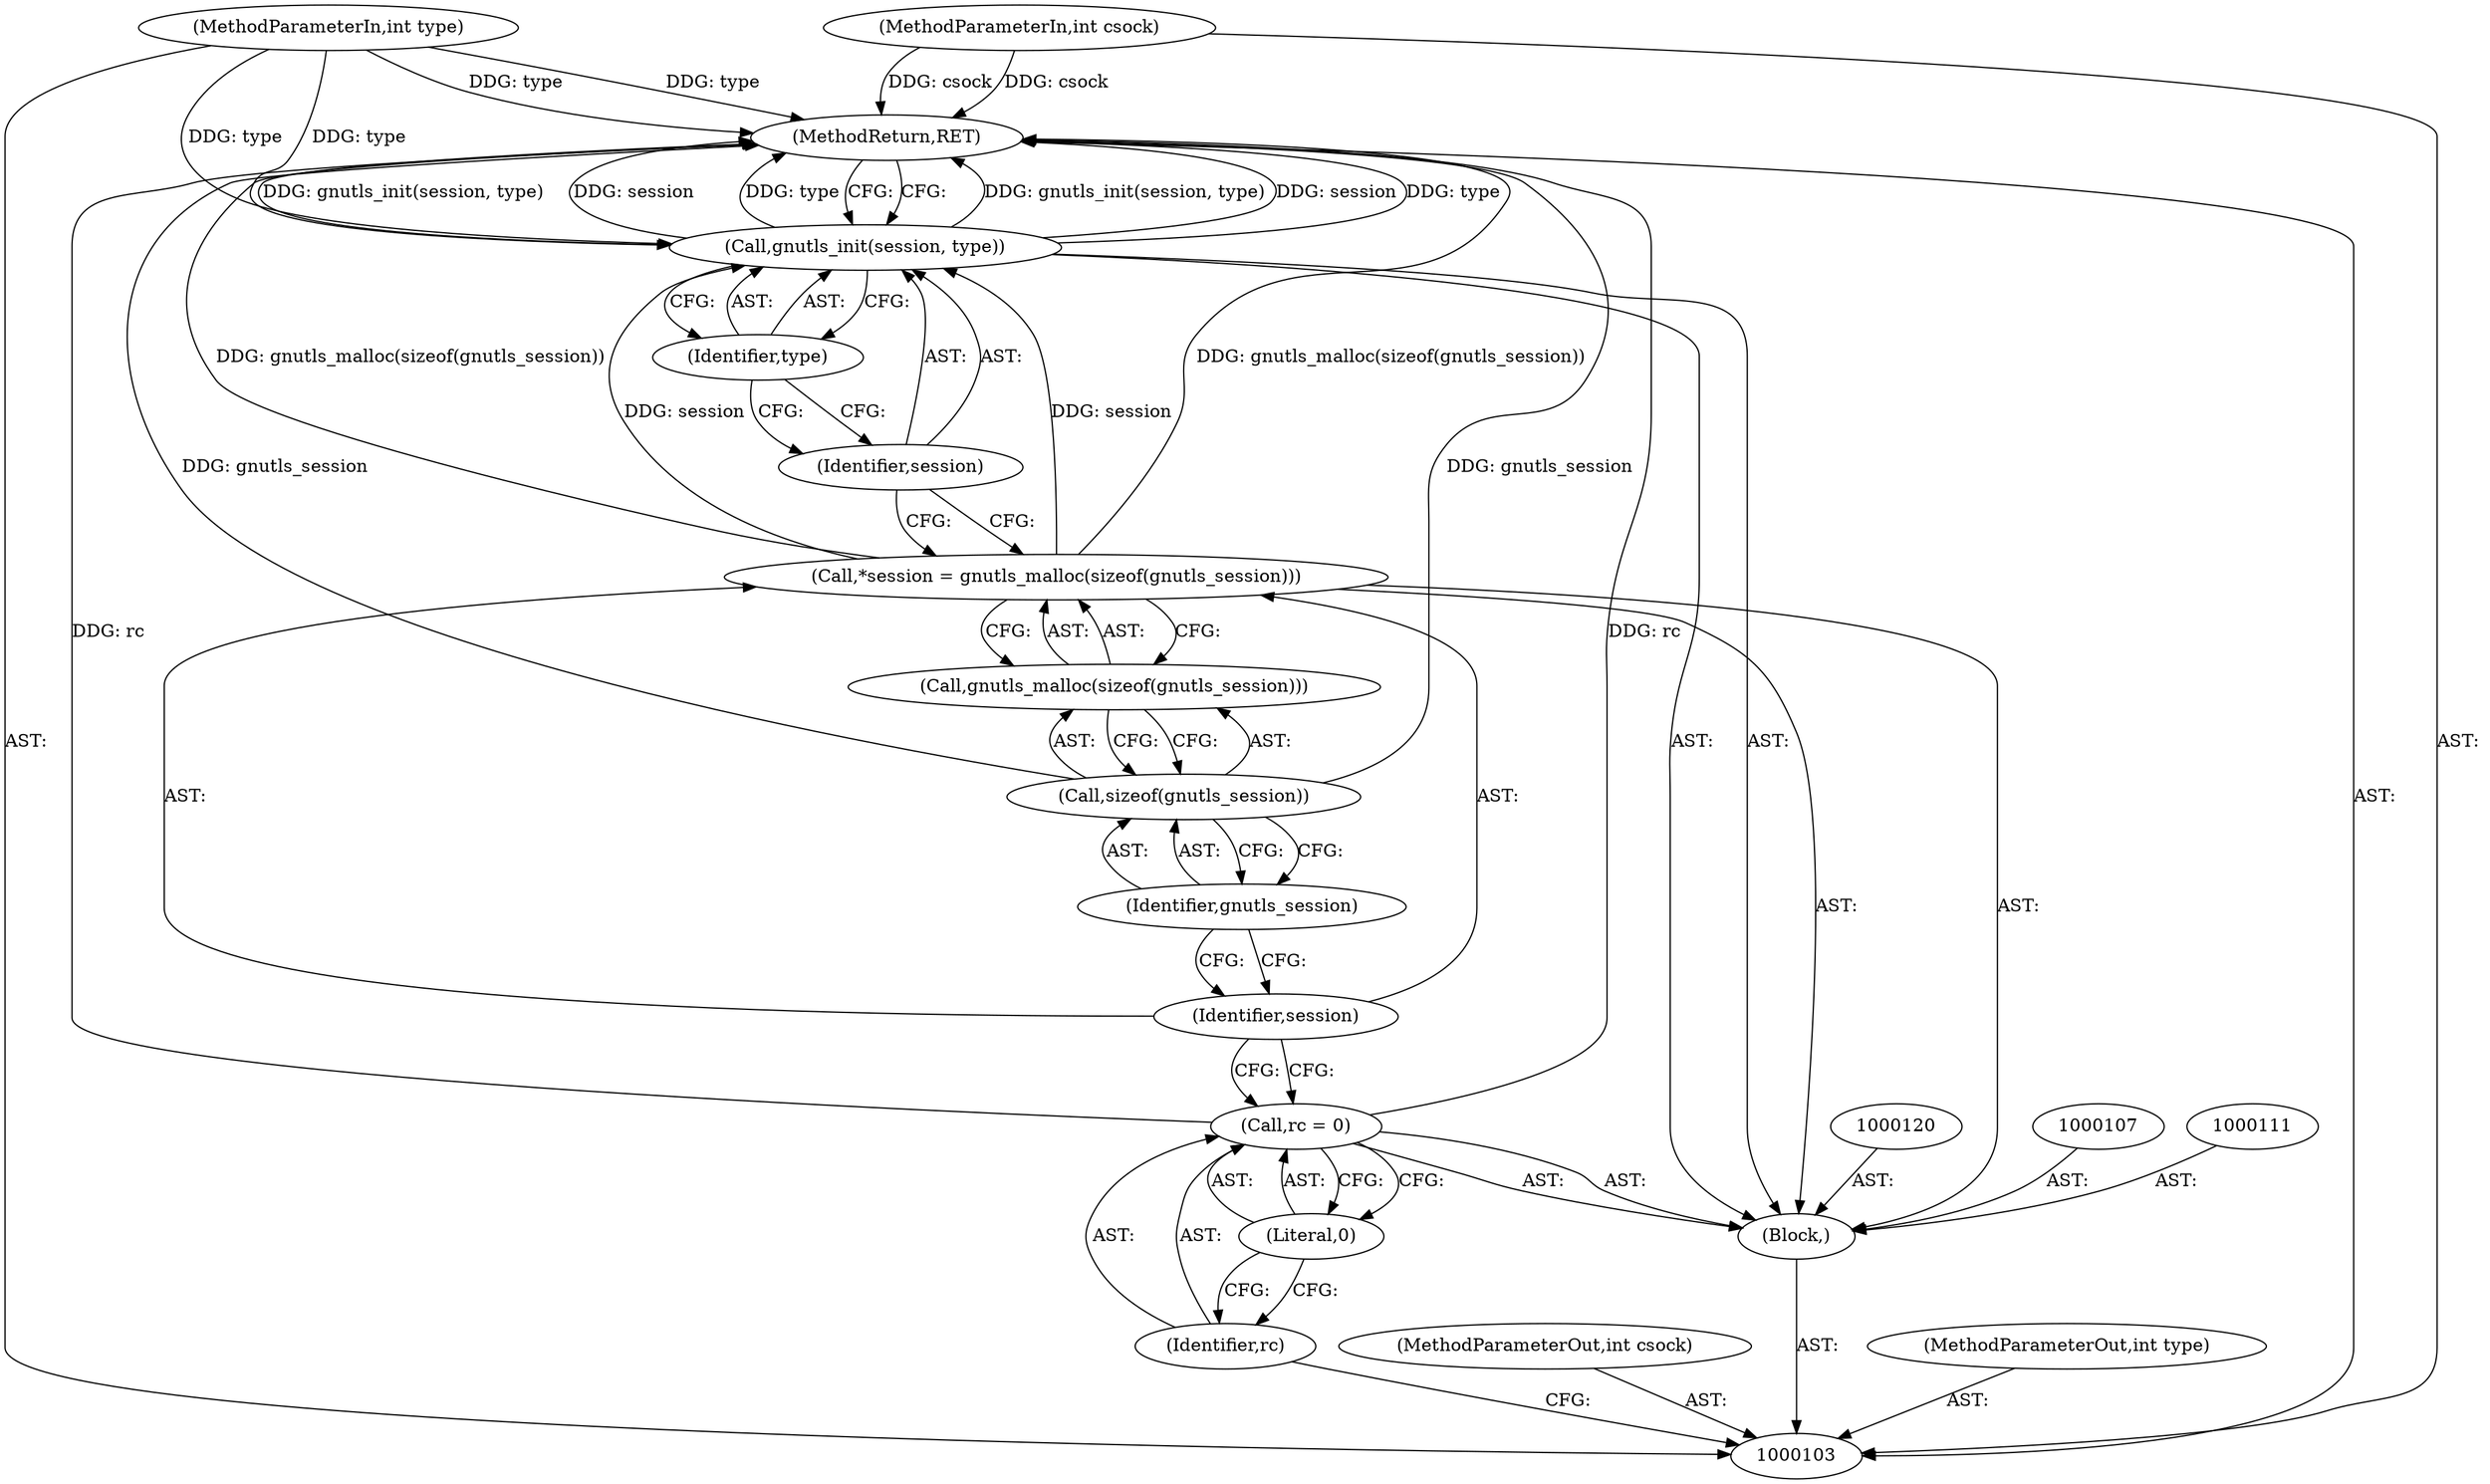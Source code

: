 digraph "1_pacemaker_564f7cc2a51dcd2f28ab12a13394f31be5aa3c93_16" {
"1000121" [label="(MethodReturn,RET)"];
"1000104" [label="(MethodParameterIn,int csock)"];
"1000146" [label="(MethodParameterOut,int csock)"];
"1000105" [label="(MethodParameterIn,int type)"];
"1000147" [label="(MethodParameterOut,int type)"];
"1000106" [label="(Block,)"];
"1000110" [label="(Literal,0)"];
"1000108" [label="(Call,rc = 0)"];
"1000109" [label="(Identifier,rc)"];
"1000112" [label="(Call,*session = gnutls_malloc(sizeof(gnutls_session)))"];
"1000113" [label="(Identifier,session)"];
"1000114" [label="(Call,gnutls_malloc(sizeof(gnutls_session)))"];
"1000115" [label="(Call,sizeof(gnutls_session))"];
"1000116" [label="(Identifier,gnutls_session)"];
"1000118" [label="(Identifier,session)"];
"1000119" [label="(Identifier,type)"];
"1000117" [label="(Call,gnutls_init(session, type))"];
"1000121" -> "1000103"  [label="AST: "];
"1000121" -> "1000117"  [label="CFG: "];
"1000117" -> "1000121"  [label="DDG: gnutls_init(session, type)"];
"1000117" -> "1000121"  [label="DDG: session"];
"1000117" -> "1000121"  [label="DDG: type"];
"1000104" -> "1000121"  [label="DDG: csock"];
"1000105" -> "1000121"  [label="DDG: type"];
"1000112" -> "1000121"  [label="DDG: gnutls_malloc(sizeof(gnutls_session))"];
"1000115" -> "1000121"  [label="DDG: gnutls_session"];
"1000108" -> "1000121"  [label="DDG: rc"];
"1000104" -> "1000103"  [label="AST: "];
"1000104" -> "1000121"  [label="DDG: csock"];
"1000146" -> "1000103"  [label="AST: "];
"1000105" -> "1000103"  [label="AST: "];
"1000105" -> "1000121"  [label="DDG: type"];
"1000105" -> "1000117"  [label="DDG: type"];
"1000147" -> "1000103"  [label="AST: "];
"1000106" -> "1000103"  [label="AST: "];
"1000107" -> "1000106"  [label="AST: "];
"1000108" -> "1000106"  [label="AST: "];
"1000111" -> "1000106"  [label="AST: "];
"1000112" -> "1000106"  [label="AST: "];
"1000117" -> "1000106"  [label="AST: "];
"1000120" -> "1000106"  [label="AST: "];
"1000110" -> "1000108"  [label="AST: "];
"1000110" -> "1000109"  [label="CFG: "];
"1000108" -> "1000110"  [label="CFG: "];
"1000108" -> "1000106"  [label="AST: "];
"1000108" -> "1000110"  [label="CFG: "];
"1000109" -> "1000108"  [label="AST: "];
"1000110" -> "1000108"  [label="AST: "];
"1000113" -> "1000108"  [label="CFG: "];
"1000108" -> "1000121"  [label="DDG: rc"];
"1000109" -> "1000108"  [label="AST: "];
"1000109" -> "1000103"  [label="CFG: "];
"1000110" -> "1000109"  [label="CFG: "];
"1000112" -> "1000106"  [label="AST: "];
"1000112" -> "1000114"  [label="CFG: "];
"1000113" -> "1000112"  [label="AST: "];
"1000114" -> "1000112"  [label="AST: "];
"1000118" -> "1000112"  [label="CFG: "];
"1000112" -> "1000121"  [label="DDG: gnutls_malloc(sizeof(gnutls_session))"];
"1000112" -> "1000117"  [label="DDG: session"];
"1000113" -> "1000112"  [label="AST: "];
"1000113" -> "1000108"  [label="CFG: "];
"1000116" -> "1000113"  [label="CFG: "];
"1000114" -> "1000112"  [label="AST: "];
"1000114" -> "1000115"  [label="CFG: "];
"1000115" -> "1000114"  [label="AST: "];
"1000112" -> "1000114"  [label="CFG: "];
"1000115" -> "1000114"  [label="AST: "];
"1000115" -> "1000116"  [label="CFG: "];
"1000116" -> "1000115"  [label="AST: "];
"1000114" -> "1000115"  [label="CFG: "];
"1000115" -> "1000121"  [label="DDG: gnutls_session"];
"1000116" -> "1000115"  [label="AST: "];
"1000116" -> "1000113"  [label="CFG: "];
"1000115" -> "1000116"  [label="CFG: "];
"1000118" -> "1000117"  [label="AST: "];
"1000118" -> "1000112"  [label="CFG: "];
"1000119" -> "1000118"  [label="CFG: "];
"1000119" -> "1000117"  [label="AST: "];
"1000119" -> "1000118"  [label="CFG: "];
"1000117" -> "1000119"  [label="CFG: "];
"1000117" -> "1000106"  [label="AST: "];
"1000117" -> "1000119"  [label="CFG: "];
"1000118" -> "1000117"  [label="AST: "];
"1000119" -> "1000117"  [label="AST: "];
"1000121" -> "1000117"  [label="CFG: "];
"1000117" -> "1000121"  [label="DDG: gnutls_init(session, type)"];
"1000117" -> "1000121"  [label="DDG: session"];
"1000117" -> "1000121"  [label="DDG: type"];
"1000112" -> "1000117"  [label="DDG: session"];
"1000105" -> "1000117"  [label="DDG: type"];
}
